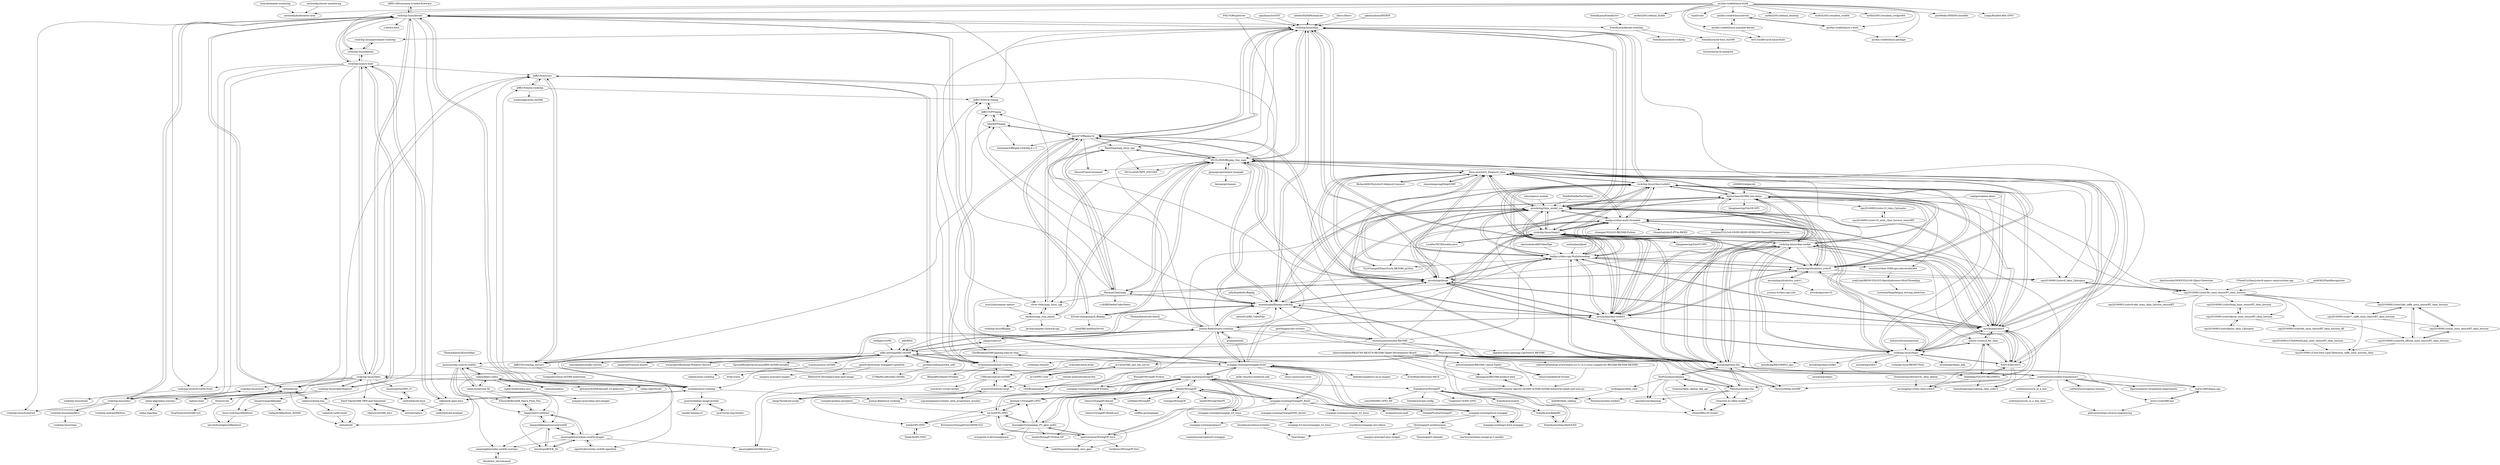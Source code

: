 digraph G {
"ARM-software/arm-trusted-firmware" -> "rockchip-linux/kernel" ["e"=1]
"WainDing/mpp_linux_cpp" -> "MUZLATAN/ffmpeg_rtsp_mpp"
"WainDing/mpp_linux_cpp" -> "sliver-chen/mpp_linux_cpp"
"WainDing/mpp_linux_cpp" -> "MUZLATAN/MPP_ENCODE"
"shaoshengsong/DeepSORT" -> "Zhou-sx/yolov5_Deepsort_rknn" ["e"=1]
"sliver-chen/mpp_linux_cpp" -> "darkise/mpp_rtsp_player"
"sliver-chen/mpp_linux_cpp" -> "WainDing/mpp_linux_cpp"
"latelee/H264BSAnalyzer" -> "rockchip-linux/mpp" ["e"=1]
"PHZ76/RtspServer" -> "rockchip-linux/mpp" ["e"=1]
"PHZ76/RtspServer" -> "MUZLATAN/ffmpeg_rtsp_mpp" ["e"=1]
"orangepi-xunlong/wiringOP" -> "orangepi-xunlong/wiringOP-Python"
"orangepi-xunlong/wiringOP" -> "zhaolei/WiringOP"
"orangepi-xunlong/wiringOP" -> "rm-hull/OPi.GPIO"
"orangepi-xunlong/wiringOP" -> "Jeremie-C/OrangePi.GPIO"
"orangepi-xunlong/wiringOP" -> "orangepi-xunlong/OrangePi_Build"
"orangepi-xunlong/wiringOP" -> "orangepi-xunlong/orangepi-build"
"orangepi-xunlong/wiringOP" -> "orangepi-xunlong/linux-orangepi"
"orangepi-xunlong/wiringOP" -> "orangepi-xunlong/u-boot-orangepi"
"orangepi-xunlong/wiringOP" -> "duxingkei33/orangepi_PC_gpio_pyH3"
"orangepi-xunlong/wiringOP" -> "xpertsavenue/WiringOP-Zero"
"orangepi-xunlong/wiringOP" -> "eutim/OPI.GPIO"
"orangepi-xunlong/wiringOP" -> "friendlyarm/WiringNP"
"rockchip-linux/rknn-toolkit" -> "rockchip-linux/rknpu"
"rockchip-linux/rknn-toolkit" -> "rockchip-linux/rknn-toolkit2"
"rockchip-linux/rknn-toolkit" -> "airockchip/rknn_model_zoo"
"rockchip-linux/rknn-toolkit" -> "rockchip-linux/rknpu2"
"rockchip-linux/rknn-toolkit" -> "airockchip/rknn-toolkit2"
"rockchip-linux/rknn-toolkit" -> "EASY-EAI/yolov5"
"rockchip-linux/rknn-toolkit" -> "airockchip/yolov5"
"rockchip-linux/rknn-toolkit" -> "airockchip/rknn-llm"
"rockchip-linux/rknn-toolkit" -> "littledeep/YOLOv5-RK3399Pro"
"rockchip-linux/rknn-toolkit" -> "Zhou-sx/yolov5_Deepsort_rknn"
"rockchip-linux/rknn-toolkit" -> "airockchip/librga"
"rockchip-linux/rknn-toolkit" -> "soloist-v/yolov5_for_rknn"
"rockchip-linux/rknn-toolkit" -> "airockchip/RK3399Pro_npu"
"rockchip-linux/rknn-toolkit" -> "airockchip/ultralytics_yolov8"
"rockchip-linux/rknn-toolkit" -> "leafqycc/rknn-cpp-Multithreading"
"ThomasKaiser/Knowledge" -> "pymumu/fan-control-rock5b" ["e"=1]
"ThomasKaiser/sbc-bench" -> "edk2-porting/edk2-rk3588" ["e"=1]
"ThomasKaiser/sbc-bench" -> "Joshua-Riek/ubuntu-rockchip" ["e"=1]
"libuvc/libuvc" -> "rockchip-linux/mpp" ["e"=1]
"openhisilicon/HIVIEW" -> "rockchip-linux/mpp" ["e"=1]
"carlosedp/cluster-monitoring" -> "carlosedp/kubernetes-arm" ["e"=1]
"JeffyCN/libv4l-rkmpp" -> "JeffyCN/FFmpeg"
"friendlyarm/friendlywrt" -> "friendlyarm/kernel-rockchip" ["e"=1]
"jellyfin/jellyfin-ffmpeg" -> "nyanmisaka/ffmpeg-rockchip" ["e"=1]
"radxa/manifests" -> "radxa/debos-radxa"
"JeffyCN/meta-rockchip" -> "JeffyCN/mirrors"
"JeffyCN/meta-rockchip" -> "JeffyCN/libv4l-rkmpp"
"JeffyCN/meta-rockchip" -> "madisongh/meta-rk3588"
"linuxerwang/rkflashkit" -> "Galland/rkflashtool_rk3066"
"linuxerwang/rkflashkit" -> "linux-rockchip/rkflashtool"
"rockchip-linux/rknpu" -> "rockchip-linux/rknn-toolkit"
"rockchip-linux/rknpu" -> "EASY-EAI/yolov5"
"rockchip-linux/rknpu" -> "soloist-v/yolov5_for_rknn"
"rockchip-linux/rknpu" -> "airockchip/yolov5"
"rockchip-linux/rknpu" -> "airockchip/rknn_model_zoo"
"rockchip-linux/rknpu" -> "rockchip-linux/rknpu2"
"rockchip-linux/rknpu" -> "rockchip-linux/RKNPUTools"
"rockchip-linux/rknpu" -> "airockchip/librga"
"rockchip-linux/rknpu" -> "littledeep/YOLOv5-RK3399Pro"
"rockchip-linux/rknpu" -> "airockchip/rknpu_ddk"
"rockchip-linux/rknpu" -> "airockchip/RK3399Pro_npu"
"rockchip-linux/rknpu" -> "rockchip-linux/rknn-toolkit2"
"rockchip-linux/rknpu" -> "airockchip/yolov7"
"rockchip-linux/rknpu" -> "MUZLATAN/ffmpeg_rtsp_mpp"
"rockchip-linux/rknpu" -> "airockchip/rknn-toolkit"
"radxa/kernel" -> "radxa/u-boot"
"radxa/kernel" -> "radxa/rockchip-bsp"
"radxa/kernel" -> "radxa-pkg/radxa-overlays"
"radxa/kernel" -> "radxa/build"
"radxa/kernel" -> "JeffyCN/mirrors"
"radxa/kernel" -> "rockchip-linux/kernel"
"friendlyarm/kernel-rockchip" -> "friendlyarm/uboot-rockchip"
"friendlyarm/kernel-rockchip" -> "friendlyarm/sd-fuse_rk3399"
"friendlyarm/sd-fuse_rk3399" -> "tmountain/arch-nanopct4"
"Jeremie-C/OrangePi.GPIO" -> "rm-hull/OPi.GPIO"
"Jeremie-C/OrangePi.GPIO" -> "eutim/OPI.GPIO"
"radxa/u-boot" -> "radxa/kernel"
"radxa/rockchip-bsp" -> "radxa/build"
"radxa/rockchip-bsp" -> "radxa/rk-rootfs-build"
"radxa/rockchip-bsp" -> "radxa/kernel"
"wzyy2/gstreamer-opencv" -> "darkise/mpp_rtsp_player" ["e"=1]
"darkise/mpp_rtsp_player" -> "sliver-chen/mpp_linux_cpp"
"darkise/mpp_rtsp_player" -> "rockchip-linux/ffmpeg"
"darkise/mpp_rtsp_player" -> "MUZLATAN/ffmpeg_rtsp_mpp"
"darkise/mpp_rtsp_player" -> "Jerzha/samples-toybrick-rga"
"radxa/rk-rootfs-build" -> "radxa/build"
"remote-android/redroid-doc" -> "ayasa520/redroid-script" ["e"=1]
"armbian/build" -> "Joshua-Riek/ubuntu-rockchip" ["e"=1]
"armbian/build" -> "orangepi-xunlong/orangepi-build" ["e"=1]
"MUZLATAN/ffmpeg_rtsp_mpp" -> "WainDing/mpp_linux_cpp"
"MUZLATAN/ffmpeg_rtsp_mpp" -> "MUZLATAN/MPP_ENCODE"
"MUZLATAN/ffmpeg_rtsp_mpp" -> "rockchip-linux/mpp"
"MUZLATAN/ffmpeg_rtsp_mpp" -> "jjm2473/ffmpeg-rk"
"MUZLATAN/ffmpeg_rtsp_mpp" -> "EZreal-zhangxing/rk_ffmpeg"
"MUZLATAN/ffmpeg_rtsp_mpp" -> "airockchip/librga"
"MUZLATAN/ffmpeg_rtsp_mpp" -> "nyanmisaka/ffmpeg-rockchip"
"MUZLATAN/ffmpeg_rtsp_mpp" -> "darkise/mpp_rtsp_player"
"MUZLATAN/ffmpeg_rtsp_mpp" -> "sliver-chen/mpp_linux_cpp"
"MUZLATAN/ffmpeg_rtsp_mpp" -> "DevoutPrayer/streamer"
"MUZLATAN/ffmpeg_rtsp_mpp" -> "HermanChen/mpp"
"MUZLATAN/ffmpeg_rtsp_mpp" -> "Zhou-sx/yolov5_Deepsort_rknn"
"MUZLATAN/ffmpeg_rtsp_mpp" -> "gesanqiu/gstreamer-example"
"MUZLATAN/ffmpeg_rtsp_mpp" -> "EASY-EAI/yolov5"
"MUZLATAN/ffmpeg_rtsp_mpp" -> "airockchip/yolov5"
"pftf/RPi4" -> "edk2-porting/edk2-rk3588" ["e"=1]
"lanseyujie/tn3399_v3" -> "cm9vdA/build-linux"
"pyavitz/rpi-img-builder" -> "pyavitz/debian-image-builder"
"pyavitz/debian-image-builder" -> "inindev/nanopi-r5"
"pyavitz/debian-image-builder" -> "pyavitz/rpi-img-builder"
"orangepi-xunlong/wiringOP-Python" -> "orangepi-xunlong/wiringOP"
"cm9vdA/build-linux" -> "cm9vdA/build-armbian"
"cm9vdA/build-linux" -> "lanseyujie/tn3399_v3"
"linux-rockchip/rkflashtool" -> "neo-technologies/rkflashtool"
"JeffyCN/FFmpeg" -> "hbiyik/FFmpeg"
"JeffyCN/FFmpeg" -> "JeffyCN/libv4l-rkmpp"
"JeffyCN/rockchip_mirrors" -> "JeffyCN/mirrors"
"JeffyCN/rockchip_mirrors" -> "Googulator/linux-rk3588-midstream"
"JeffyCN/rockchip_mirrors" -> "nyanmisaka/ffmpeg-rockchip"
"JeffyCN/rockchip_mirrors" -> "hbiyik/FFmpeg"
"orangepi-xunlong/orangepi-build" -> "orangepi-xunlong/linux-orangepi"
"orangepi-xunlong/orangepi-build" -> "orangepi-xunlong/u-boot-orangepi"
"orangepi-xunlong/orangepi-build" -> "leeboby/raspberry-pi-os-images"
"orangepi-xunlong/orangepi-build" -> "edk2-porting/edk2-rk3588"
"orangepi-xunlong/orangepi-build" -> "orangepi-xunlong/wiringOP"
"orangepi-xunlong/orangepi-build" -> "EchoHeim/Allwinner-H616" ["e"=1]
"orangepi-xunlong/orangepi-build" -> "Joshua-Riek/ubuntu-rockchip"
"orangepi-xunlong/orangepi-build" -> "orangepi-xunlong/OrangePi_Build"
"orangepi-xunlong/orangepi-build" -> "rockchip-linux/kernel"
"orangepi-xunlong/orangepi-build" -> "rockchip-linux/rknpu2"
"orangepi-xunlong/orangepi-build" -> "orangepi-xunlong/openwrt"
"orangepi-xunlong/orangepi-build" -> "rockchip-linux/rkbin"
"orangepi-xunlong/orangepi-build" -> "nyanmisaka/ffmpeg-rockchip"
"orangepi-xunlong/orangepi-build" -> "milkv-duo/duo-buildroot-sdk" ["e"=1]
"orangepi-xunlong/orangepi-build" -> "linux-sunxi/sunxi-tools" ["e"=1]
"nihui/opencv-mobile" -> "airockchip/rknn_model_zoo" ["e"=1]
"rockchip-linux/rknn-toolkit2" -> "rockchip-linux/rknpu2"
"rockchip-linux/rknn-toolkit2" -> "airockchip/rknn_model_zoo"
"rockchip-linux/rknn-toolkit2" -> "airockchip/rknn-toolkit2"
"rockchip-linux/rknn-toolkit2" -> "rockchip-linux/rknn-toolkit"
"rockchip-linux/rknn-toolkit2" -> "leafqycc/rknn-cpp-Multithreading"
"rockchip-linux/rknn-toolkit2" -> "airockchip/rknn-llm"
"rockchip-linux/rknn-toolkit2" -> "leafqycc/rknn-multi-threaded"
"rockchip-linux/rknn-toolkit2" -> "airockchip/yolov5"
"rockchip-linux/rknn-toolkit2" -> "Zhou-sx/yolov5_Deepsort_rknn"
"rockchip-linux/rknn-toolkit2" -> "airockchip/librga"
"rockchip-linux/rknn-toolkit2" -> "airockchip/ultralytics_yolov8"
"rockchip-linux/rknn-toolkit2" -> "rockchip-linux/rknpu"
"rockchip-linux/rknn-toolkit2" -> "kaylorchen/rk3588-yolo-demo"
"rockchip-linux/rknn-toolkit2" -> "rockchip-linux/mpp"
"rockchip-linux/rknn-toolkit2" -> "EASY-EAI/yolov5"
"rockchip-linux/rknpu2" -> "rockchip-linux/rknn-toolkit2"
"rockchip-linux/rknpu2" -> "airockchip/rknn-toolkit2"
"rockchip-linux/rknpu2" -> "airockchip/rknn_model_zoo"
"rockchip-linux/rknpu2" -> "airockchip/rknn-llm"
"rockchip-linux/rknpu2" -> "rockchip-linux/rknn-toolkit"
"rockchip-linux/rknpu2" -> "leafqycc/rknn-cpp-Multithreading"
"rockchip-linux/rknpu2" -> "airockchip/librga"
"rockchip-linux/rknpu2" -> "Zhou-sx/yolov5_Deepsort_rknn"
"rockchip-linux/rknpu2" -> "leafqycc/rknn-multi-threaded"
"rockchip-linux/rknpu2" -> "rockchip-linux/rknpu"
"rockchip-linux/rknpu2" -> "airockchip/ultralytics_yolov8"
"rockchip-linux/rknpu2" -> "airockchip/yolov5"
"rockchip-linux/rknpu2" -> "rockchip-linux/mpp"
"rockchip-linux/rknpu2" -> "Qengineering/YoloV5-NPU"
"rockchip-linux/rknpu2" -> "LuckfoxTECH/luckfox-pico" ["e"=1]
"sickcodes/dock-droid" -> "ayasa520/redroid-script" ["e"=1]
"sickcodes/dock-droid" -> "CNflysky/redroid-rk3588" ["e"=1]
"orangepi-xunlong/linux-orangepi" -> "orangepi-xunlong/u-boot-orangepi"
"orangepi-xunlong/linux-orangepi" -> "orangepi-xunlong/orangepi-build"
"orangepi-xunlong/linux-orangepi" -> "7Ji/orangepi5-archlinuxarm"
"orangepi-xunlong/linux-orangepi" -> "orangepi-xunlong/openwrt"
"orangepi-xunlong/linux-orangepi" -> "orangepi-xunlong/wiringOP"
"lwfinger/rtw89" -> "edk2-porting/edk2-rk3588" ["e"=1]
"orangepi-xunlong/u-boot-orangepi" -> "orangepi-xunlong/linux-orangepi"
"vsergeev/python-periphery" -> "rm-hull/OPi.GPIO" ["e"=1]
"soloist-v/yolov5_for_rknn" -> "EASY-EAI/yolov5"
"soloist-v/yolov5_for_rknn" -> "littledeep/YOLOv5-RK3399Pro"
"soloist-v/yolov5_for_rknn" -> "airockchip/yolov5"
"soloist-v/yolov5_for_rknn" -> "mrwangwg123/my-rknn-yolov5"
"soloist-v/yolov5_for_rknn" -> "rockchip-linux/rknpu"
"orangepi-xunlong/openwrt" -> "vantechcorner/openwrt-orangepi"
"xboot/xrock" -> "DualTachyon/rk3588-svd"
"airockchip/yolov5" -> "soloist-v/yolov5_for_rknn"
"airockchip/yolov5" -> "EASY-EAI/yolov5"
"airockchip/yolov5" -> "leafqycc/rknn-cpp-Multithreading"
"airockchip/yolov5" -> "airockchip/ultralytics_yolov8"
"airockchip/yolov5" -> "Zhou-sx/yolov5_Deepsort_rknn"
"airockchip/yolov5" -> "airockchip/rknn_model_zoo"
"airockchip/yolov5" -> "littledeep/YOLOv5-RK3399Pro"
"airockchip/yolov5" -> "rockchip-linux/rknpu"
"airockchip/yolov5" -> "rockchip-linux/rknn-toolkit2"
"airockchip/yolov5" -> "kaylorchen/rk3588-yolo-demo"
"airockchip/yolov5" -> "rockchip-linux/rknn-toolkit"
"airockchip/yolov5" -> "leafqycc/rknn-multi-threaded"
"airockchip/yolov5" -> "airockchip/librga"
"airockchip/yolov5" -> "shaoshengsong/rockchip_rknn_yolov5"
"airockchip/yolov5" -> "MUZLATAN/ffmpeg_rtsp_mpp"
"mfkiwl/rk-open-docs" -> "axlrose/rkdocs"
"mfkiwl/rk-open-docs" -> "rockchip-linux/u-boot"
"mfkiwl/rk-open-docs" -> "armbian/linux-rockchip"
"JeffyCN/mirrors" -> "JeffyCN/rockchip_mirrors"
"JeffyCN/mirrors" -> "JeffyCN/meta-rockchip"
"JeffyCN/mirrors" -> "tsukumijima/libmali-rockchip"
"JeffyCN/mirrors" -> "ChisBread/rk3588-gaming-step-by-step"
"eutim/OPI.GPIO" -> "NadavK/OPI.GPIO"
"gesanqiu/gstreamer-example" -> "feixiao/gstreamer"
"gesanqiu/gstreamer-example" -> "MUZLATAN/ffmpeg_rtsp_mpp"
"littledeep/YOLOv5-RK3399Pro" -> "soloist-v/yolov5_for_rknn"
"littledeep/YOLOv5-RK3399Pro" -> "EASY-EAI/yolov5"
"littledeep/YOLOv5-RK3399Pro" -> "shaoshengsong/rockchip_rknn_yolov5"
"littledeep/YOLOv5-RK3399Pro" -> "airockchip/yolov5"
"littledeep/YOLOv5-RK3399Pro" -> "mrwangwg123/my-rknn-yolov5"
"EASY-EAI/yolov5" -> "soloist-v/yolov5_for_rknn"
"EASY-EAI/yolov5" -> "airockchip/yolov5"
"EASY-EAI/yolov5" -> "littledeep/YOLOv5-RK3399Pro"
"EASY-EAI/yolov5" -> "rockchip-linux/rknpu"
"EASY-EAI/yolov5" -> "rockchip-linux/rknn-toolkit"
"EASY-EAI/yolov5" -> "mrwangwg123/my-rknn-yolov5"
"EASY-EAI/yolov5" -> "shaoshengsong/rockchip_rknn_yolov5"
"EASY-EAI/yolov5" -> "MUZLATAN/ffmpeg_rtsp_mpp"
"airockchip/rknn_model_zoo" -> "airockchip/rknn-toolkit2"
"airockchip/rknn_model_zoo" -> "rockchip-linux/rknn-toolkit2"
"airockchip/rknn_model_zoo" -> "leafqycc/rknn-cpp-Multithreading"
"airockchip/rknn_model_zoo" -> "rockchip-linux/rknn-toolkit"
"airockchip/rknn_model_zoo" -> "rockchip-linux/rknpu2"
"airockchip/rknn_model_zoo" -> "airockchip/rknn-llm"
"airockchip/rknn_model_zoo" -> "Zhou-sx/yolov5_Deepsort_rknn"
"airockchip/rknn_model_zoo" -> "leafqycc/rknn-multi-threaded"
"airockchip/rknn_model_zoo" -> "airockchip/yolov5"
"airockchip/rknn_model_zoo" -> "airockchip/ultralytics_yolov8"
"airockchip/rknn_model_zoo" -> "airockchip/librga"
"airockchip/rknn_model_zoo" -> "rockchip-linux/rknpu"
"airockchip/rknn_model_zoo" -> "kaylorchen/rk3588-yolo-demo"
"airockchip/rknn_model_zoo" -> "rockchip-linux/mpp"
"airockchip/rknn_model_zoo" -> "nyanmisaka/ffmpeg-rockchip"
"RichardoMrMu/yolov5-deepsort-tensorrt" -> "Zhou-sx/yolov5_Deepsort_rknn" ["e"=1]
"industrialtablet/RK3576S-RK3576-RK3588-Tablet-Development-Board" -> "industrialtablet/RK3566-14inch-Tablet"
"industrialtablet/RK3576S-RK3576-RK3588-Tablet-Development-Board" -> "hejiangyan/RK3588-product-data"
"industrialtablet/RK3576S-RK3576-RK3588-Tablet-Development-Board" -> "industrialtablet/HYY-otastar-app-for-rk3566-rk3568-rk3588-industrial-tablet-and-mini-pc"
"industrialtablet/RK3576S-RK3576-RK3588-Tablet-Development-Board" -> "industrialtablet/AI-Screen"
"industrialtablet/RK3576S-RK3576-RK3588-Tablet-Development-Board" -> "industrialtablet/qt-everywhere-src-5.14.2-cross-compile-for-RK3566-RK3568-RK3588"
"Zhou-sx/yolov5_Deepsort_rknn" -> "leafqycc/rknn-cpp-Multithreading"
"Zhou-sx/yolov5_Deepsort_rknn" -> "Try2ChangeX/NanoTrack_RK3588_python" ["e"=1]
"Zhou-sx/yolov5_Deepsort_rknn" -> "leafqycc/rknn-multi-threaded"
"Zhou-sx/yolov5_Deepsort_rknn" -> "airockchip/yolov5"
"Zhou-sx/yolov5_Deepsort_rknn" -> "airockchip/rknn_model_zoo"
"Zhou-sx/yolov5_Deepsort_rknn" -> "RichardoMrMu/yolov5-deepsort-tensorrt" ["e"=1]
"Zhou-sx/yolov5_Deepsort_rknn" -> "rockchip-linux/rknn-toolkit2"
"Zhou-sx/yolov5_Deepsort_rknn" -> "rockchip-linux/rknpu2"
"Zhou-sx/yolov5_Deepsort_rknn" -> "MUZLATAN/ffmpeg_rtsp_mpp"
"Zhou-sx/yolov5_Deepsort_rknn" -> "airockchip/ultralytics_yolov8"
"Zhou-sx/yolov5_Deepsort_rknn" -> "kaylorchen/rk3588-yolo-demo"
"Zhou-sx/yolov5_Deepsort_rknn" -> "cqu20160901/yolov8_rknn_Cplusplus"
"Zhou-sx/yolov5_Deepsort_rknn" -> "shaoshengsong/DeepSORT" ["e"=1]
"Zhou-sx/yolov5_Deepsort_rknn" -> "airockchip/librga"
"Zhou-sx/yolov5_Deepsort_rknn" -> "airockchip/rknn-toolkit2"
"duxingkei33/orangepi_PC_gpio_pyH3" -> "zhaolei/WiringOP"
"duxingkei33/orangepi_PC_gpio_pyH3" -> "xpertsavenue/WiringOP-Zero"
"duxingkei33/orangepi_PC_gpio_pyH3" -> "rm-hull/OPi.GPIO"
"duxingkei33/orangepi_PC_gpio_pyH3" -> "LinhDNguyen/orangepi_zero_gpio"
"duxingkei33/orangepi_PC_gpio_pyH3" -> "lanefu/WiringPi-Python-OP"
"duxingkei33/orangepi_PC_gpio_pyH3" -> "Jeremie-C/OrangePi.GPIO"
"duxingkei33/orangepi_PC_gpio_pyH3" -> "evergreen-it-dev/orangepwm"
"zhaolei/WiringOP" -> "duxingkei33/orangepi_PC_gpio_pyH3"
"zhaolei/WiringOP" -> "xpertsavenue/WiringOP-Zero"
"zhaolei/WiringOP" -> "orangepi-xunlong/wiringOP"
"zhaolei/WiringOP" -> "lanefu/WiringPi-Python-OP"
"zhaolei/WiringOP" -> "LinhDNguyen/orangepi_zero_gpio"
"zhaolei/WiringOP" -> "lanefu/WiringOtherPi"
"zhaolei/WiringOP" -> "LeMaker/WiringBP"
"zhaolei/WiringOP" -> "orangepi-xunlong/OrangePi_Build"
"zhaolei/WiringOP" -> "tumugin/WiringOP"
"zhaolei/WiringOP" -> "loboris/OrangePI-Kernel"
"zhaolei/WiringOP" -> "orangepi-xunlong/orangepi_h3_linux"
"zhaolei/WiringOP" -> "Jeremie-C/OrangePi.GPIO"
"IndustryEssentials/ymir" -> "rockchip-linux/rknpu" ["e"=1]
"rockchip-linux/kernel" -> "rockchip-linux/u-boot"
"rockchip-linux/kernel" -> "rockchip-linux/rkbin"
"rockchip-linux/kernel" -> "radxa/kernel"
"rockchip-linux/kernel" -> "rockchip-linux/mpp"
"rockchip-linux/kernel" -> "friendlyarm/kernel-rockchip"
"rockchip-linux/kernel" -> "rockchip-linux/docs"
"rockchip-linux/kernel" -> "rockchip-linux/libmali"
"rockchip-linux/kernel" -> "armbian/linux-rockchip"
"rockchip-linux/kernel" -> "rockchip-linux/rkdeveloptool"
"rockchip-linux/kernel" -> "orangepi-xunlong/orangepi-build"
"rockchip-linux/kernel" -> "u-boot/u-boot" ["e"=1]
"rockchip-linux/kernel" -> "mfkiwl/rk-open-docs"
"rockchip-linux/kernel" -> "rockchip-linux/rk-rootfs-build"
"rockchip-linux/kernel" -> "ARM-software/arm-trusted-firmware" ["e"=1]
"rockchip-linux/kernel" -> "rockchip-linux/buildroot"
"loboris/OrangePI-Kernel" -> "loboris/OrangePi-BuildLinux"
"loboris/OrangePI-Kernel" -> "steffen-g/orangepipc"
"jaredmcneill/quartz64_uefi" -> "S199pWa1k9r/edk2-rk356x"
"jaredmcneill/quartz64_uefi" -> "edk2-porting/edk2-rk3588"
"radxa-build/radxa-zero" -> "manjaro-arm/radxa-zero-images"
"airockchip/librga" -> "rockchip-linux/mpp"
"airockchip/librga" -> "nyanmisaka/ffmpeg-rockchip"
"airockchip/librga" -> "MUZLATAN/ffmpeg_rtsp_mpp"
"airockchip/librga" -> "rockchip-linux/rknpu2"
"airockchip/librga" -> "airockchip/rknn_model_zoo"
"airockchip/librga" -> "HermanChen/mpp"
"airockchip/librga" -> "airockchip/rknn-toolkit2"
"airockchip/librga" -> "leafqycc/rknn-cpp-Multithreading"
"airockchip/librga" -> "rockchip-linux/rknn-toolkit2"
"airockchip/librga" -> "airockchip/ultralytics_yolov8"
"airockchip/librga" -> "rockchip-linux/rknpu"
"airockchip/librga" -> "airockchip/yolov5"
"airockchip/librga" -> "WainDing/mpp_linux_cpp"
"airockchip/librga" -> "Zhou-sx/yolov5_Deepsort_rknn"
"airockchip/librga" -> "jjm2473/ffmpeg-rk"
"rockchip-linux/u-boot" -> "rockchip-linux/kernel"
"rockchip-linux/u-boot" -> "rockchip-linux/rkbin"
"rockchip-linux/u-boot" -> "rockchip-linux/libmali"
"rockchip-linux/u-boot" -> "rockchip-linux/buildroot"
"rockchip-linux/u-boot" -> "rockchip-linux/rk-rootfs-build"
"rockchip-linux/u-boot" -> "mfkiwl/rk-open-docs"
"rockchip-linux/u-boot" -> "radxa/kernel"
"rockchip-linux/u-boot" -> "rockchip-linux/rkdeveloptool"
"rockchip-linux/u-boot" -> "JeffyCN/mirrors"
"rockchip-linux/u-boot" -> "rockchip-linux/docs"
"Dreamdreams8/yolov5s_rknn_deploy" -> "mrwangwg123/my-rknn-yolov5"
"radxa-repo/bsp" -> "radxa-pkg/radxa-overlays"
"radxa/debos-radxa" -> "radxa-build/rock-5b"
"radxa/debos-radxa" -> "radxa-build/radxa-zero"
"radxa/debos-radxa" -> "pymumu/fan-control-rock5b"
"radxa/debos-radxa" -> "radxa/manifests"
"radxa/debos-radxa" -> "qxhome/rk3568-kernel5.10-alldrivers"
"radxa/debos-radxa" -> "openFyde/overlay-rock5b-openfyde"
"radxa/debos-radxa" -> "radxa/rockchip-bsp"
"radxa/debos-radxa" -> "radxa-repo/rbuild"
"radxa/debos-radxa" -> "radxa/build"
"rockchip-linux/rkbin" -> "rockchip-linux/u-boot"
"rockchip-linux/rkbin" -> "rockchip-linux/rkdeveloptool"
"rockchip-linux/rkbin" -> "xboot/xrock"
"rockchip-linux/rkbin" -> "rockchip-linux/kernel"
"rockchip-linux/rkbin" -> "rockchip-linux/tools"
"rockchip-linux/rkbin" -> "armbian/linux-rockchip"
"rockchip-linux/rkbin" -> "JeffyCN/mirrors"
"rockchip-linux/rkbin" -> "rockchip-linux/rk-rootfs-build"
"rockchip-linux/rkbin" -> "lanseyujie/tn3399_v3"
"rockchip-linux/rkbin" -> "radxa/kernel"
"rockchip-linux/rkbin" -> "FanX-Tek/rk3588-TRM-and-Datasheet"
"rockchip-linux/rkbin" -> "rockchip-linux/docs"
"rockchip-linux/rkbin" -> "cm9vdA/build-linux"
"loboris/OrangePi-BuildLinux" -> "loboris/OrangePI-Kernel"
"radxa-build/rock-5b" -> "radxa/debos-radxa"
"radxa-build/rock-5b" -> "pymumu/fan-control-rock5b"
"radxa-build/rock-5b" -> "happyme531/a5btool"
"radxa-build/rock-5b" -> "leipopo/kekeandzuozuo4rock5b"
"radxa-build/rock-5b" -> "XZhouQD/Rock5B_Naive_Pwm_Fan"
"radxa-pkg/radxa-overlays" -> "radxa-repo/bsp"
"friendlyarm/matrix" -> "friendlyarm/WiringNP"
"friendlyarm/matrix" -> "friendlyarm/BakeBit"
"cqu20160901/yolov5p6_caffe_onnx_tensorRT_rknn_horizon" -> "cqu20160901/yolov7_caffe_onnx_tensorRT_rknn_horizon"
"cqu20160901/yolov5p6_caffe_onnx_tensorRT_rknn_horizon" -> "cqu20160901/yolop_onnx_tensorRT_rknn_horizon"
"cqu20160901/yolov5p6_caffe_onnx_tensorRT_rknn_horizon" -> "cqu20160901/yolov8n_official_onnx_tensorRT_rknn_horizon"
"rockchip-linux/manifests" -> "rockchip-linux/repo"
"LSH9832/edgeyolo" -> "kaylorchen/rk3588-yolo-demo" ["e"=1]
"Joshua-Riek/ubuntu-rockchip" -> "airockchip/rknn-toolkit2"
"Joshua-Riek/ubuntu-rockchip" -> "edk2-porting/edk2-rk3588"
"Joshua-Riek/ubuntu-rockchip" -> "nyanmisaka/ffmpeg-rockchip"
"Joshua-Riek/ubuntu-rockchip" -> "airockchip/rknn-llm"
"Joshua-Riek/ubuntu-rockchip" -> "orangepi-xunlong/orangepi-build"
"Joshua-Riek/ubuntu-rockchip" -> "armbian/build" ["e"=1]
"Joshua-Riek/ubuntu-rockchip" -> "armbian/linux-rockchip"
"Joshua-Riek/ubuntu-rockchip" -> "Joshua-Riek/linux-rockchip"
"Joshua-Riek/ubuntu-rockchip" -> "airockchip/rknn_model_zoo"
"Joshua-Riek/ubuntu-rockchip" -> "jiangcuo/pxvirt" ["e"=1]
"Joshua-Riek/ubuntu-rockchip" -> "rockchip-linux/mpp"
"Joshua-Riek/ubuntu-rockchip" -> "rockchip-linux/rknpu2"
"Joshua-Riek/ubuntu-rockchip" -> "rockchip-linux/rknn-toolkit2"
"Joshua-Riek/ubuntu-rockchip" -> "choushunn/awesome-RK3588"
"Joshua-Riek/ubuntu-rockchip" -> "rockchip-linux/kernel"
"ibaiGorordo/ONNX-YOLOv8-Object-Detection" -> "cqu20160901/yolov8n_onnx_tensorRT_rknn_horizon" ["e"=1]
"usefulsensors/openai-whisper" -> "usefulsensors/useful-transformers" ["e"=1]
"UNeedCryDear/yolov8-opencv-onnxruntime-cpp" -> "cqu20160901/yolov8n_onnx_tensorRT_rknn_horizon" ["e"=1]
"Try2ChangeX/NanoTrack_RK3588_python" -> "Zhou-sx/yolov5_Deepsort_rknn" ["e"=1]
"PaddlePaddle/FastDeploy" -> "airockchip/rknn_model_zoo" ["e"=1]
"geerlingguy/sbc-reviews" -> "Pelochus/ezrknpu" ["e"=1]
"geerlingguy/sbc-reviews" -> "choushunn/awesome-RK3588" ["e"=1]
"geerlingguy/sbc-reviews" -> "edk2-porting/edk2-rk3588" ["e"=1]
"sherlockchou86/VideoPipe" -> "leafqycc/rknn-cpp-Multithreading" ["e"=1]
"jiangcuo/Proxmox-Arm64" -> "edk2-porting/edk2-rk3588" ["e"=1]
"edk2-porting/edk2-rk3588" -> "worproject/Rockchip-Windows-Drivers"
"edk2-porting/edk2-rk3588" -> "jaredmcneill/quartz64_uefi"
"edk2-porting/edk2-rk3588" -> "SputnikRocket/ArchLinuxARM-rk3588-installer"
"edk2-porting/edk2-rk3588" -> "jiangcuo/pxvirt" ["e"=1]
"edk2-porting/edk2-rk3588" -> "armbian/linux-rockchip"
"edk2-porting/edk2-rk3588" -> "Joshua-Riek/ubuntu-rockchip"
"edk2-porting/edk2-rk3588" -> "mariobalanica/edk2-rk35xx"
"edk2-porting/edk2-rk3588" -> "amazingfate/rk3588-live-iso"
"edk2-porting/edk2-rk3588" -> "ryan4yin/nixos-rk3588"
"edk2-porting/edk2-rk3588" -> "openFyde/overlay-orangepi5-openfyde"
"edk2-porting/edk2-rk3588" -> "tsukumijima/libmali-rockchip"
"edk2-porting/edk2-rk3588" -> "orangepi-xunlong/orangepi-build"
"edk2-porting/edk2-rk3588" -> "pymumu/fan-control-rock5b"
"edk2-porting/edk2-rk3588" -> "jiangcuo/Proxmox-Arm64" ["e"=1]
"edk2-porting/edk2-rk3588" -> "JeffyCN/rockchip_mirrors"
"ayasa520/redroid-script" -> "abing7k/redroid-script"
"ayasa520/redroid-script" -> "CNflysky/redroid-rk3588"
"ayasa520/redroid-script" -> "supremegamers/vendor_intel_proprietary_houdini" ["e"=1]
"sophgo/sophon-demo" -> "airockchip/rknn_model_zoo" ["e"=1]
"sophgo/sophon-demo" -> "rockchip-linux/rknpu" ["e"=1]
"sophgo/sophon-demo" -> "cqu20160901/yolov8n_onnx_tensorRT_rknn_horizon" ["e"=1]
"jjm2473/ffmpeg-rk" -> "hbiyik/FFmpeg"
"jjm2473/ffmpeg-rk" -> "EZreal-zhangxing/rk_ffmpeg"
"jjm2473/ffmpeg-rk" -> "nyanmisaka/ffmpeg-rockchip"
"jjm2473/ffmpeg-rk" -> "MUZLATAN/ffmpeg_rtsp_mpp"
"jjm2473/ffmpeg-rk" -> "JeffyCN/FFmpeg"
"jjm2473/ffmpeg-rk" -> "DevoutPrayer/streamer"
"jjm2473/ffmpeg-rk" -> "autoexpect/ffmpeg-rockchip-4.1.3"
"jjm2473/ffmpeg-rk" -> "WainDing/mpp_linux_cpp"
"jjm2473/ffmpeg-rk" -> "tsukumijima/libmali-rockchip"
"jjm2473/ffmpeg-rk" -> "rockchip-linux/mpp"
"jjm2473/ffmpeg-rk" -> "airockchip/librga"
"jjm2473/ffmpeg-rk" -> "HermanChen/mpp"
"cqu20160901/yolov8n_onnx_tensorRT_rknn_horizon" -> "cqu20160901/yolov8_rknn_Cplusplus"
"cqu20160901/yolov8n_onnx_tensorRT_rknn_horizon" -> "cqu20160901/yolov8n_official_onnx_tensorRT_rknn_horizon"
"cqu20160901/yolov8n_onnx_tensorRT_rknn_horizon" -> "cqu20160901/yolov8seg_onnx_tensorRT_rknn_horizon"
"cqu20160901/yolov8n_onnx_tensorRT_rknn_horizon" -> "cqu20160901/yolov7_caffe_onnx_tensorRT_rknn_horizon"
"cqu20160901/yolov8n_onnx_tensorRT_rknn_horizon" -> "cqu20160901/yolov8pose_onnx_tensorRT_rknn_horizon"
"cqu20160901/yolov8n_onnx_tensorRT_rknn_horizon" -> "cqu20160901/yolov8-obb_onnx_rknn_horizon_tensonRT"
"cqu20160901/yolov8n_onnx_tensorRT_rknn_horizon" -> "cqu20160901/Ultra-Fast-Lane-Detection_caffe_onnx_horizon_rknn"
"cqu20160901/yolov8n_onnx_tensorRT_rknn_horizon" -> "cqu20160901/yolov5p6_caffe_onnx_tensorRT_rknn_horizon"
"axlrose/rkdocs" -> "FanX-Tek/rk3588-TRM-and-Datasheet"
"happyme531/a5btool" -> "XZhouQD/Rock5B_Naive_Pwm_Fan"
"happyme531/a5btool" -> "amazingfate/armbian-rock5b-images"
"happyme531/a5btool" -> "leipopo/kekeandzuozuo4rock5b"
"happyme531/a5btool" -> "leioukupo/ROCK_5b"
"FanX-Tek/rk3588-TRM-and-Datasheet" -> "axlrose/rkdocs"
"FanX-Tek/rk3588-TRM-and-Datasheet" -> "chainsx/rk3588_docs"
"hbiyik/FFmpeg" -> "jjm2473/ffmpeg-rk"
"hbiyik/FFmpeg" -> "JeffyCN/FFmpeg"
"hbiyik/FFmpeg" -> "autoexpect/ffmpeg-rockchip-4.1.3"
"leipopo/kekeandzuozuo4rock5b" -> "amazingfate/armbian-rock5b-images"
"leipopo/kekeandzuozuo4rock5b" -> "happyme531/a5btool"
"leipopo/kekeandzuozuo4rock5b" -> "amazingfate/radxa-rock5b-overlays"
"leipopo/kekeandzuozuo4rock5b" -> "leioukupo/ROCK_5b"
"ChisBread/malior" -> "ChisBread/rk3588-gaming-step-by-step"
"pymumu/fan-control-rock5b" -> "radxa-build/rock-5b"
"pymumu/fan-control-rock5b" -> "XZhouQD/Rock5B_Naive_Pwm_Fan"
"pymumu/fan-control-rock5b" -> "radxa/debos-radxa"
"pymumu/fan-control-rock5b" -> "amazingfate/armbian-rock5b-images"
"pymumu/fan-control-rock5b" -> "happyme531/a5btool"
"pymumu/fan-control-rock5b" -> "amazingfate/radxa-rock5b-overlays"
"pymumu/fan-control-rock5b" -> "ChisBread/malior"
"openFyde/overlay-orangepi5-openfyde" -> "manjaro-arm/opi5-images"
"openFyde/overlay-orangepi5-openfyde" -> "RebornOS-Developers/lxqt-opi5-image"
"openFyde/overlay-rock5b-openfyde" -> "amazingfate/armbian-rock5b-images"
"amazingfate/armbian-rock5b-images" -> "happyme531/a5btool"
"amazingfate/armbian-rock5b-images" -> "openFyde/overlay-rock5b-openfyde"
"amazingfate/armbian-rock5b-images" -> "leipopo/kekeandzuozuo4rock5b"
"amazingfate/armbian-rock5b-images" -> "leioukupo/ROCK_5b"
"amazingfate/armbian-rock5b-images" -> "amazingfate/radxa-rock5b-overlays"
"amazingfate/armbian-rock5b-images" -> "amazingfate/rk3588-live-iso"
"cqu20160901/yolop_onnx_tensorRT_rknn_horizon" -> "cqu20160901/yolov5p6_caffe_onnx_tensorRT_rknn_horizon"
"cqu20160901/yolop_onnx_tensorRT_rknn_horizon" -> "cqu20160901/yolov8n_official_onnx_tensorRT_rknn_horizon"
"cqu20160901/yolov7_caffe_onnx_tensorRT_rknn_horizon" -> "cqu20160901/yolov5p6_caffe_onnx_tensorRT_rknn_horizon"
"cqu20160901/yolov7_caffe_onnx_tensorRT_rknn_horizon" -> "cqu20160901/yolop_onnx_tensorRT_rknn_horizon"
"cqu20160901/yolov7_caffe_onnx_tensorRT_rknn_horizon" -> "cqu20160901/Ultra-Fast-Lane-Detection_caffe_onnx_horizon_rknn"
"kwankiu/archlinux-installer" -> "7Ji/archrepo"
"ChisBread/rk3588-gaming-step-by-step" -> "ChisBread/malior"
"ChisBread/rk3588-gaming-step-by-step" -> "tsukumijima/libmali-rockchip"
"amazingfate/radxa-rock5b-overlays" -> "hbiyik/hw_necromancer"
"XZhouQD/Rock5B_Naive_Pwm_Fan" -> "happyme531/a5btool"
"industrialtablet/RK3566-14inch-Tablet" -> "hejiangyan/RK3588-product-data"
"industrialtablet/RK3566-14inch-Tablet" -> "industrialtablet/AI-Screen"
"industrialtablet/RK3566-14inch-Tablet" -> "industrialtablet/HYY-otastar-app-for-rk3566-rk3568-rk3588-industrial-tablet-and-mini-pc"
"NadavK/OPI.GPIO" -> "eutim/OPI.GPIO"
"hbiyik/hw_necromancer" -> "amazingfate/radxa-rock5b-overlays"
"tsukumijima/libmali-rockchip" -> "ChisBread/rk3588-gaming-step-by-step"
"tsukumijima/libmali-rockchip" -> "JeffyCN/mirrors"
"tsukumijima/libmali-rockchip" -> "Bleach665/Mali610Vulkan"
"tsukumijima/libmali-rockchip" -> "jjm2473/ffmpeg-rk"
"tsukumijima/libmali-rockchip" -> "CNflysky/redroid-rk3588"
"tsukumijima/libmali-rockchip" -> "JeffyCN/libv4l-rkmpp"
"airockchip/rknn-toolkit2" -> "airockchip/rknn_model_zoo"
"airockchip/rknn-toolkit2" -> "rockchip-linux/rknn-toolkit2"
"airockchip/rknn-toolkit2" -> "airockchip/rknn-llm"
"airockchip/rknn-toolkit2" -> "rockchip-linux/rknpu2"
"airockchip/rknn-toolkit2" -> "leafqycc/rknn-cpp-Multithreading"
"airockchip/rknn-toolkit2" -> "rockchip-linux/rknn-toolkit"
"airockchip/rknn-toolkit2" -> "airockchip/librga"
"airockchip/rknn-toolkit2" -> "kaylorchen/rk3588-yolo-demo"
"airockchip/rknn-toolkit2" -> "leafqycc/rknn-multi-threaded"
"airockchip/rknn-toolkit2" -> "airockchip/ultralytics_yolov8"
"airockchip/rknn-toolkit2" -> "nyanmisaka/ffmpeg-rockchip"
"airockchip/rknn-toolkit2" -> "rockchip-linux/mpp"
"airockchip/rknn-toolkit2" -> "Zhou-sx/yolov5_Deepsort_rknn"
"airockchip/rknn-toolkit2" -> "Joshua-Riek/ubuntu-rockchip"
"airockchip/rknn-toolkit2" -> "airockchip/yolov5"
"jiangcuo/pxvirt" -> "edk2-porting/edk2-rk3588" ["e"=1]
"jiangcuo/pxvirt" -> "Joshua-Riek/ubuntu-rockchip" ["e"=1]
"rockchip-linux/mpp" -> "airockchip/librga"
"rockchip-linux/mpp" -> "nyanmisaka/ffmpeg-rockchip"
"rockchip-linux/mpp" -> "MUZLATAN/ffmpeg_rtsp_mpp"
"rockchip-linux/mpp" -> "HermanChen/mpp"
"rockchip-linux/mpp" -> "airockchip/rknn_model_zoo"
"rockchip-linux/mpp" -> "jjm2473/ffmpeg-rk"
"rockchip-linux/mpp" -> "airockchip/rknn-toolkit2"
"rockchip-linux/mpp" -> "rockchip-linux/gstreamer-rockchip"
"rockchip-linux/mpp" -> "WainDing/mpp_linux_cpp"
"rockchip-linux/mpp" -> "rockchip-linux/rknpu2"
"rockchip-linux/mpp" -> "rockchip-linux/kernel"
"rockchip-linux/mpp" -> "rockchip-linux/rknn-toolkit2"
"rockchip-linux/mpp" -> "sliver-chen/mpp_linux_cpp"
"rockchip-linux/mpp" -> "JeffyCN/libv4l-rkmpp"
"rockchip-linux/mpp" -> "rockchip-linux/rknpu"
"airockchip/ultralytics_yolov8" -> "airockchip/yolov5"
"airockchip/ultralytics_yolov8" -> "airockchip/rknn_model_zoo"
"airockchip/ultralytics_yolov8" -> "airockchip/ultralytics_yolo11"
"airockchip/ultralytics_yolov8" -> "leafqycc/rknn-cpp-Multithreading"
"airockchip/ultralytics_yolov8" -> "Zhou-sx/yolov5_Deepsort_rknn"
"airockchip/ultralytics_yolov8" -> "airockchip/librga"
"airockchip/ultralytics_yolov8" -> "airockchip/rknn-toolkit2"
"airockchip/ultralytics_yolov8" -> "leafqycc/rknn-multi-threaded"
"airockchip/ultralytics_yolov8" -> "cqu20160901/yolov8_rknn_Cplusplus"
"airockchip/ultralytics_yolov8" -> "rockchip-linux/rknpu2"
"airockchip/ultralytics_yolov8" -> "rockchip-linux/rknn-toolkit2"
"airockchip/ultralytics_yolov8" -> "kaylorchen/rk3588-yolo-demo"
"LuckfoxTECH/luckfox-pico" -> "rockchip-linux/rknpu2" ["e"=1]
"LuckfoxTECH/luckfox-pico" -> "rockchip-linux/rknn-toolkit2" ["e"=1]
"LuckfoxTECH/luckfox-pico" -> "ChisBread/rk3588-gaming-step-by-step" ["e"=1]
"leafqycc/rknn-cpp-Multithreading" -> "leafqycc/rknn-multi-threaded"
"leafqycc/rknn-cpp-Multithreading" -> "airockchip/rknn_model_zoo"
"leafqycc/rknn-cpp-Multithreading" -> "kaylorchen/rk3588-yolo-demo"
"leafqycc/rknn-cpp-Multithreading" -> "Zhou-sx/yolov5_Deepsort_rknn"
"leafqycc/rknn-cpp-Multithreading" -> "rockchip-linux/rknn-toolkit2"
"leafqycc/rknn-cpp-Multithreading" -> "airockchip/yolov5"
"leafqycc/rknn-cpp-Multithreading" -> "rockchip-linux/rknpu2"
"leafqycc/rknn-cpp-Multithreading" -> "airockchip/rknn-toolkit2"
"leafqycc/rknn-cpp-Multithreading" -> "airockchip/ultralytics_yolov8"
"leafqycc/rknn-cpp-Multithreading" -> "airockchip/librga"
"leafqycc/rknn-cpp-Multithreading" -> "wzxzhuxi/rknn-3588-npu-yolo-accelerate"
"leafqycc/rknn-cpp-Multithreading" -> "cqu20160901/yolov8_rknn_Cplusplus"
"leafqycc/rknn-cpp-Multithreading" -> "Try2ChangeX/NanoTrack_RK3588_python" ["e"=1]
"leafqycc/rknn-cpp-Multithreading" -> "MUZLATAN/ffmpeg_rtsp_mpp"
"leafqycc/rknn-cpp-Multithreading" -> "airockchip/rknn-llm"
"EZreal-zhangxing/rk_ffmpeg" -> "jjm2473/ffmpeg-rk"
"EZreal-zhangxing/rk_ffmpeg" -> "MUZLATAN/ffmpeg_rtsp_mpp"
"EZreal-zhangxing/rk_ffmpeg" -> "icetd/RkCamRtspServer"
"choushunn/awesome-RK3588" -> "Pelochus/ezrknpu"
"choushunn/awesome-RK3588" -> "Zhou-sx/yolov5_Deepsort_rknn"
"choushunn/awesome-RK3588" -> "industrialtablet/RK3576S-RK3576-RK3588-Tablet-Development-Board"
"choushunn/awesome-RK3588" -> "leafqycc/rknn-multi-threaded"
"choushunn/awesome-RK3588" -> "Applied-Deep-Learning-Lab/Yolov5_RK3588" ["e"=1]
"choushunn/awesome-RK3588" -> "nyanmisaka/ffmpeg-rockchip"
"choushunn/awesome-RK3588" -> "JeffyCN/mirrors"
"choushunn/awesome-RK3588" -> "tsukumijima/libmali-rockchip"
"choushunn/awesome-RK3588" -> "leafqycc/rknn-cpp-Multithreading"
"pcb9382/PlateRecognition" -> "cqu20160901/yolov8n_onnx_tensorRT_rknn_horizon" ["e"=1]
"leafqycc/rknn-multi-threaded" -> "leafqycc/rknn-cpp-Multithreading"
"leafqycc/rknn-multi-threaded" -> "kaylorchen/rk3588-yolo-demo"
"leafqycc/rknn-multi-threaded" -> "Zhou-sx/yolov5_Deepsort_rknn"
"leafqycc/rknn-multi-threaded" -> "airockchip/rknn_model_zoo"
"leafqycc/rknn-multi-threaded" -> "rockchip-linux/rknn-toolkit2"
"leafqycc/rknn-multi-threaded" -> "cluangar/YOLOv5-RK3588-Python" ["e"=1]
"leafqycc/rknn-multi-threaded" -> "rockchip-linux/rknpu2"
"leafqycc/rknn-multi-threaded" -> "Try2ChangeX/NanoTrack_RK3588_python" ["e"=1]
"leafqycc/rknn-multi-threaded" -> "airockchip/rknn-toolkit2"
"leafqycc/rknn-multi-threaded" -> "airockchip/yolov5"
"leafqycc/rknn-multi-threaded" -> "airockchip/ultralytics_yolov8"
"leafqycc/rknn-multi-threaded" -> "ChuanSe/yolov5-PT-to-RKNN"
"leafqycc/rknn-multi-threaded" -> "laitathei/YOLOv8-ONNX-RKNN-HORIZON-TensorRT-Segmentation"
"leafqycc/rknn-multi-threaded" -> "airockchip/rknn-llm"
"leafqycc/rknn-multi-threaded" -> "Applied-Deep-Learning-Lab/Yolov5_RK3588" ["e"=1]
"inindev/nanopi-r5" -> "pyavitz/debian-image-builder"
"worproject/Rockchip-Windows-Drivers" -> "edk2-porting/edk2-rk3588"
"armbian/linux-rockchip" -> "Joshua-Riek/linux-rockchip"
"armbian/linux-rockchip" -> "JeffyCN/mirrors"
"armbian/linux-rockchip" -> "edk2-porting/edk2-rk3588"
"armbian/linux-rockchip" -> "mfkiwl/rk-open-docs"
"armbian/linux-rockchip" -> "JeffyCN/meta-rockchip"
"armbian/linux-rockchip" -> "rockchip-linux/kernel"
"armbian/linux-rockchip" -> "pyavitz/debian-image-builder"
"armbian/linux-rockchip" -> "rockchip-linux/rkbin"
"ryan4yin/nixos-rk3588" -> "dvdjv/socle"
"ryan4yin/nixos-rk3588" -> "nabam/nixos-rockchip"
"leioukupo/ROCK_5b" -> "amazingfate/armbian-rock5b-images"
"leioukupo/ROCK_5b" -> "leipopo/kekeandzuozuo4rock5b"
"cqu20160901/yolov8_rknn_Cplusplus" -> "cqu20160901/yolov8n_onnx_tensorRT_rknn_horizon"
"cqu20160901/yolov8pose_rknn_Cplusplus" -> "cqu20160901/yolov8pose_onnx_tensorRT_rknn_horizon"
"rockchip-linux/libmali" -> "rockchip-linux/gstreamer-rockchip"
"rockchip-linux/libmali" -> "rockchip-linux/u-boot"
"Chrisz236/llm-rk3588" -> "Pelochus/ezrknpu"
"usefulsensors/useful-transformers" -> "airockchip/rknn-llm"
"usefulsensors/useful-transformers" -> "Pelochus/ezrknpu"
"usefulsensors/useful-transformers" -> "marty1885/llama.cpp"
"usefulsensors/useful-transformers" -> "usefulsensors/ai_in_a_box"
"usefulsensors/useful-transformers" -> "usefulsensors/openai-whisper" ["e"=1]
"usefulsensors/useful-transformers" -> "Chrisz236/llm-rk3588"
"usefulsensors/useful-transformers" -> "Pelochus/ezrknn-llm"
"usefulsensors/useful-transformers" -> "fquirin/speech-recognition-experiments" ["e"=1]
"usefulsensors/useful-transformers" -> "mtx512/rk3588-npu"
"usefulsensors/useful-transformers" -> "phhusson/rknpu-reverse-engineering"
"usefulsensors/useful-transformers" -> "rockchip-linux/rknpu2"
"cqu20160901/yolov8seg_onnx_tensorRT_rknn_horizon" -> "cqu20160901/yolov8pose_onnx_tensorRT_rknn_horizon"
"7Ji/orangepi5-archlinuxarm" -> "7Ji/orangepi5-rkloader"
"7Ji/orangepi5-archlinuxarm" -> "7Ji/archrepo"
"7Ji/orangepi5-archlinuxarm" -> "martivo/armbian-orange-pi-5-ansible"
"7Ji/orangepi5-archlinuxarm" -> "manjaro-arm/opi5-plus-images"
"friendlyarm/WiringNP" -> "friendlyarm/matrix"
"friendlyarm/WiringNP" -> "friendlyarm/NanoHatOLED"
"friendlyarm/WiringNP" -> "friendlyarm/BakeBit"
"friendlyarm/WiringNP" -> "Tungsteno74/NPi.GPIO"
"friendlyarm/WiringNP" -> "friendlyarm/npi-config"
"friendlyarm/WiringNP" -> "auto3000/RPi.GPIO_NP"
"rockchip-linux/rk-rootfs-build" -> "rockchip-linux/build"
"airockchip/rknn-toolkit" -> "airockchip/rknpu"
"cqu20160901/UNetMultiLane_onnx_tensorRT_rknn_horizon" -> "cqu20160901/Ultra-Fast-Lane-Detection_caffe_onnx_horizon_rknn"
"cqu20160901/yolov8n_official_onnx_tensorRT_rknn_horizon" -> "cqu20160901/yolop_onnx_tensorRT_rknn_horizon"
"cqu20160901/yolov8n_official_onnx_tensorRT_rknn_horizon" -> "cqu20160901/yolov5p6_caffe_onnx_tensorRT_rknn_horizon"
"cqu20160901/yolov8n_official_onnx_tensorRT_rknn_horizon" -> "cqu20160901/Ultra-Fast-Lane-Detection_caffe_onnx_horizon_rknn"
"industrialtablet/qt-everywhere-src-5.14.2-cross-compile-for-RK3566-RK3568-RK3588" -> "industrialtablet/HYY-otastar-app-for-rk3566-rk3568-rk3588-industrial-tablet-and-mini-pc"
"hejiangyan/RK3588-product-data" -> "industrialtablet/HYY-otastar-app-for-rk3566-rk3568-rk3588-industrial-tablet-and-mini-pc"
"industrialtablet/HYY-otastar-app-for-rk3566-rk3568-rk3588-industrial-tablet-and-mini-pc" -> "hejiangyan/RK3588-product-data"
"cqu20160901/yolov8pose_onnx_tensorRT_rknn_horizon" -> "cqu20160901/yolov8pose_rknn_Cplusplus"
"cqu20160901/yolov8pose_onnx_tensorRT_rknn_horizon" -> "cqu20160901/yolov8seg_onnx_tensorRT_rknn_horizon"
"cqu20160901/yolov8pose_onnx_tensorRT_rknn_horizon" -> "cqu20160901/yolov8n_onnx_tensorRT_rknn_horizon_dfl"
"kaylorchen/rk3588-yolo-demo" -> "leafqycc/rknn-cpp-Multithreading"
"kaylorchen/rk3588-yolo-demo" -> "leafqycc/rknn-multi-threaded"
"kaylorchen/rk3588-yolo-demo" -> "airockchip/yolov5"
"kaylorchen/rk3588-yolo-demo" -> "airockchip/rknn_model_zoo"
"kaylorchen/rk3588-yolo-demo" -> "airockchip/rknn-toolkit2"
"kaylorchen/rk3588-yolo-demo" -> "Zhou-sx/yolov5_Deepsort_rknn"
"kaylorchen/rk3588-yolo-demo" -> "wzxzhuxi/rknn-3588-npu-yolo-accelerate"
"kaylorchen/rk3588-yolo-demo" -> "nyanmisaka/ffmpeg-rockchip"
"kaylorchen/rk3588-yolo-demo" -> "airockchip/ultralytics_yolov8"
"kaylorchen/rk3588-yolo-demo" -> "rockchip-linux/rknn-toolkit2"
"kaylorchen/rk3588-yolo-demo" -> "cqu20160901/yolov8_rknn_Cplusplus"
"kaylorchen/rk3588-yolo-demo" -> "cqu20160901/yolov8n_onnx_tensorRT_rknn_horizon"
"kaylorchen/rk3588-yolo-demo" -> "Qengineering/YoloV8-NPU"
"kaylorchen/rk3588-yolo-demo" -> "cqu20160901/yolov10_rknn_Cplusplus"
"kaylorchen/rk3588-yolo-demo" -> "airockchip/rknn-llm"
"airockchip/rknn-llm" -> "airockchip/rknn-toolkit2"
"airockchip/rknn-llm" -> "airockchip/rknn_model_zoo"
"airockchip/rknn-llm" -> "Pelochus/ezrknn-llm"
"airockchip/rknn-llm" -> "rockchip-linux/rknpu2"
"airockchip/rknn-llm" -> "rockchip-linux/rknn-toolkit2"
"airockchip/rknn-llm" -> "Pelochus/ezrknpu"
"airockchip/rknn-llm" -> "usefulsensors/useful-transformers"
"airockchip/rknn-llm" -> "NotPunchnox/rkllama"
"airockchip/rknn-llm" -> "rockchip-linux/rknn-toolkit"
"airockchip/rknn-llm" -> "leafqycc/rknn-cpp-Multithreading"
"airockchip/rknn-llm" -> "nyanmisaka/ffmpeg-rockchip"
"airockchip/rknn-llm" -> "Chrisz236/llm-rk3588"
"airockchip/rknn-llm" -> "leafqycc/rknn-multi-threaded"
"airockchip/rknn-llm" -> "kaylorchen/rk3588-yolo-demo"
"airockchip/rknn-llm" -> "marty1885/llama.cpp"
"marty1885/llama.cpp" -> "mtx512/rk3588-npu"
"av1d/rk3588_npu_llm_server" -> "av1d/NPU-Chat"
"nyanmisaka/ffmpeg-rockchip" -> "rockchip-linux/mpp"
"nyanmisaka/ffmpeg-rockchip" -> "jjm2473/ffmpeg-rk"
"nyanmisaka/ffmpeg-rockchip" -> "airockchip/librga"
"nyanmisaka/ffmpeg-rockchip" -> "MUZLATAN/ffmpeg_rtsp_mpp"
"nyanmisaka/ffmpeg-rockchip" -> "EZreal-zhangxing/rk_ffmpeg"
"nyanmisaka/ffmpeg-rockchip" -> "hbiyik/FFmpeg"
"nyanmisaka/ffmpeg-rockchip" -> "airockchip/rknn_model_zoo"
"nyanmisaka/ffmpeg-rockchip" -> "airockchip/rknn-toolkit2"
"nyanmisaka/ffmpeg-rockchip" -> "HermanChen/mpp"
"nyanmisaka/ffmpeg-rockchip" -> "kaylorchen/rk3588-yolo-demo"
"nyanmisaka/ffmpeg-rockchip" -> "alexw914/RK_VideoPipe" ["e"=1]
"nyanmisaka/ffmpeg-rockchip" -> "JeffyCN/rockchip_mirrors"
"nyanmisaka/ffmpeg-rockchip" -> "airockchip/rknn-llm"
"nyanmisaka/ffmpeg-rockchip" -> "leafqycc/rknn-cpp-Multithreading"
"nyanmisaka/ffmpeg-rockchip" -> "Joshua-Riek/ubuntu-rockchip"
"rgaufman/live555" -> "rockchip-linux/mpp" ["e"=1]
"usefulsensors/ai_in_a_box" -> "usefulsensors/ai_in_a_box_docs"
"rockchip-linux/gstreamer-rockchip" -> "rockchip-linux/libmali"
"Pelochus/ezrknpu" -> "Pelochus/ezrknn-llm"
"Pelochus/ezrknpu" -> "ramonbroox/rknputop"
"Pelochus/ezrknpu" -> "Chrisz236/llm-rk3588"
"Pelochus/ezrknpu" -> "airockchip/rknn-llm"
"Pelochus/ezrknpu" -> "swdee/go-rknnlite"
"Pelochus/ezrknpu" -> "c0zaut/RKLLM-Gradio"
"Pelochus/ezrknpu" -> "marty1885/llama.cpp"
"Pelochus/ezrknpu" -> "av1d/NPU-Chat"
"Pelochus/ezrknpu" -> "av1d/rk3588_npu_llm_server"
"Pelochus/ezrknpu" -> "Pelochus/ezrknn-toolkit2"
"Pelochus/ezrknpu" -> "amazingfate/rk3588-live-iso"
"Pelochus/ezrknpu" -> "usefulsensors/useful-transformers"
"Pelochus/ezrknpu" -> "c0zaut/ez-er-rkllm-toolkit"
"mtx512/rk3588-npu" -> "marty1885/llama.cpp"
"mtx512/rk3588-npu" -> "phhusson/rknpu-reverse-engineering"
"orangepi-xunlong/orangepi_h3_linux" -> "orangepi-h3-linus/orangepi_h3_linus"
"CNflysky/redroid-rk3588" -> "abing7k/redroid-script"
"CNflysky/redroid-rk3588" -> "ayasa520/redroid-script"
"CNflysky/redroid-rk3588" -> "ChisBread/malior"
"CNflysky/redroid-rk3588" -> "tsukumijima/libmali-rockchip"
"CNflysky/redroid-rk3588" -> "scavin/ws-scrcpy-docker"
"crab2rab/RKNN-YOLOV5-BatchInference-MultiThreading" -> "LostmanMing/fatigue_driving_detection"
"xpertsavenue/WiringOP-Zero" -> "zhaolei/WiringOP"
"xpertsavenue/WiringOP-Zero" -> "duxingkei33/orangepi_PC_gpio_pyH3"
"xpertsavenue/WiringOP-Zero" -> "rm-hull/OPi.GPIO"
"xpertsavenue/WiringOP-Zero" -> "LinhDNguyen/orangepi_zero_gpio"
"xpertsavenue/WiringOP-Zero" -> "vladikoms/WiringOP-Zero"
"Pelochus/ezrknn-llm" -> "Pelochus/ezrknpu"
"Pelochus/ezrknn-llm" -> "c0zaut/ez-er-rkllm-toolkit"
"Pelochus/ezrknn-llm" -> "c0zaut/RKLLM-Gradio"
"Pelochus/ezrknn-llm" -> "Pelochus/ezrknn-toolkit2"
"Pelochus/ezrknn-llm" -> "airockchip/rknn-llm"
"Pelochus/ezrknn-llm" -> "NotPunchnox/rkllama"
"Pelochus/ezrknn-llm" -> "ramonbroox/rknputop"
"wzxzhuxi/rknn-3588-npu-yolo-accelerate" -> "crab2rab/RKNN-YOLOV5-BatchInference-MultiThreading"
"HermanChen/mpp" -> "rockchip-linux/mpp"
"HermanChen/mpp" -> "MUZLATAN/ffmpeg_rtsp_mpp"
"HermanChen/mpp" -> "airockchip/librga"
"HermanChen/mpp" -> "sliver-chen/mpp_linux_cpp"
"HermanChen/mpp" -> "JeffyCN/libv4l-rkmpp"
"HermanChen/mpp" -> "nyanmisaka/ffmpeg-rockchip"
"HermanChen/mpp" -> "jjm2473/ffmpeg-rk"
"HermanChen/mpp" -> "JeffyCN/FFmpeg"
"HermanChen/mpp" -> "c-xh/RKMediaCodecDemo"
"abing7k/redroid-script" -> "ayasa520/redroid-script"
"friendlyarm/BakeBit" -> "friendlyarm/NanoHatOLED"
"orangepi-xunlong/orangepi_h2_linux" -> "trustfarm/orangepi-zero-tfarm"
"av1d/NPU-Chat" -> "av1d/rk3588_npu_llm_server"
"luxas/kubeadm-workshop" -> "carlosedp/kubernetes-arm" ["e"=1]
"rockchip-linux/rkdeveloptool" -> "rockchip-linux/rkbin"
"rockchip-linux/rkdeveloptool" -> "linux-rockchip/rkflashtool"
"rockchip-linux/rkdeveloptool" -> "xboot/xrock"
"rockchip-linux/rkdeveloptool" -> "linuxerwang/rkflashkit"
"rockchip-linux/rkdeveloptool" -> "neo-technologies/rkflashtool"
"rockchip-linux/rkdeveloptool" -> "rockchip-linux/u-boot"
"rockchip-linux/tools" -> "rockchip-linux/docs"
"rockchip-linux/docs" -> "rockchip-linux/tools"
"rockchip-linux/docs" -> "rockchip-android/RKDocs"
"rockchip-linux/docs" -> "rockchip-linux/buildroot"
"rockchip-linux/docs" -> "rockchip-linux/kernel"
"rockchip-linux/docs" -> "rockchip-linux/manifests"
"rm-hull/OPi.GPIO" -> "Jeremie-C/OrangePi.GPIO"
"rm-hull/OPi.GPIO" -> "duxingkei33/orangepi_PC_gpio_pyH3"
"rm-hull/OPi.GPIO" -> "BiTinerary/OrangePiZeroMFRC522"
"rm-hull/OPi.GPIO" -> "eutim/OPI.GPIO"
"rm-hull/OPi.GPIO" -> "xpertsavenue/WiringOP-Zero"
"rm-hull/OPi.GPIO" -> "orangepi-xunlong/wiringOP"
"cqu20160901/yolov10_onnx_rknn_horizon_tensorRT" -> "cqu20160901/yolov10_rknn_Cplusplus"
"senlinzhan/dpool" -> "leafqycc/rknn-cpp-Multithreading" ["e"=1]
"airockchip/ultralytics_yolo11" -> "airockchip/yolov10"
"airockchip/ultralytics_yolo11" -> "airockchip/ultralytics_yolov8"
"airockchip/ultralytics_yolo11" -> "yuunnn-w/rknn-cpp-yolo" ["e"=1]
"friendlyarm/NanoHatOLED" -> "friendlyarm/BakeBit"
"friendlyarm/NanoHatOLED" -> "friendlyarm/WiringNP"
"wudingjian/rkllm_chat" -> "dadDR/rkllm_talking"
"cqu20160901/yolov10_rknn_Cplusplus" -> "cqu20160901/yolov10_onnx_rknn_horizon_tensorRT"
"c0zaut/ez-er-rkllm-toolkit" -> "c0zaut/RKLLM-Gradio"
"c0zaut/RKLLM-Gradio" -> "c0zaut/ez-er-rkllm-toolkit"
"ayufan-rock64/linux-build" -> "ayufan-rock64/linux-kernel"
"ayufan-rock64/linux-build" -> "pine64dev/PINE64-Installer"
"ayufan-rock64/linux-build" -> "Leapo/Rock64-R64.GPIO"
"ayufan-rock64/linux-build" -> "ayufan-rock64/linux-u-boot"
"ayufan-rock64/linux-build" -> "ayufan-rock64/linux-mainline-kernel"
"ayufan-rock64/linux-build" -> "mrfixit2001/debian_builds"
"ayufan-rock64/linux-build" -> "tuxd3v/ats"
"ayufan-rock64/linux-build" -> "mrfixit2001/debian_desktop"
"ayufan-rock64/linux-build" -> "mrfixit2001/recalbox_rock64"
"ayufan-rock64/linux-build" -> "carlosedp/kubernetes-arm"
"ayufan-rock64/linux-build" -> "rockchip-linux/libmali"
"ayufan-rock64/linux-build" -> "ayufan-rock64/linux-package"
"ayufan-rock64/linux-build" -> "rockchip-linux/kernel"
"ayufan-rock64/linux-build" -> "mrfixit2001/recalbox_rockpro64"
"ayufan-rock64/linux-build" -> "m01/rock64-arch-linux-build"
"WiringPi/WiringPi-Python" -> "orangepi-xunlong/wiringOP-Python" ["e"=1]
"ayufan-rock64/linux-u-boot" -> "ayufan-rock64/linux-package"
"ayufan-rock64/linux-u-boot" -> "ayufan-rock64/linux-kernel"
"ayufan-rock64/linux-kernel" -> "ayufan-rock64/linux-mainline-kernel"
"ayufan-rock64/linux-kernel" -> "ayufan-rock64/linux-u-boot"
"ayufan-rock64/linux-mainline-kernel" -> "ayufan-rock64/linux-kernel"
"ayufan-rock64/linux-mainline-kernel" -> "m01/rock64-arch-linux-build"
"orangepi-xunlong/OrangePi_Build" -> "orangepi-xunlong/wiringOP"
"orangepi-xunlong/OrangePi_Build" -> "orangepi-xunlong/orangepi_h3_linux"
"orangepi-xunlong/OrangePi_Build" -> "orangepi-xunlong/orangepi-build"
"orangepi-xunlong/OrangePi_Build" -> "OrangePiLibra/OrangePi"
"orangepi-xunlong/OrangePi_Build" -> "orangepi-xunlong/linux-orangepi"
"orangepi-xunlong/OrangePi_Build" -> "orangepi-xunlong/orangepi_h2_linux"
"orangepi-xunlong/OrangePi_Build" -> "zhaolei/WiringOP"
"orangepi-xunlong/OrangePi_Build" -> "orangepi-xunlong/OrangePiH5_kernel"
"orangepi-xunlong/OrangePi_Build" -> "mripard/sunxi-mali" ["e"=1]
"NotPunchnox/rkllama" -> "Pelochus/ezrknn-llm"
"NotPunchnox/rkllama" -> "c0zaut/RKLLM-Gradio"
"NotPunchnox/rkllama" -> "c0zaut/ez-er-rkllm-toolkit"
"NotPunchnox/rkllama" -> "airockchip/rknn-llm"
"NotPunchnox/rkllama" -> "huonwe/rkllm_openai_like_api"
"NotPunchnox/rkllama" -> "Pelochus/ezrknpu"
"NotPunchnox/rkllama" -> "ramonbroox/rknputop"
"NotPunchnox/rkllama" -> "wudingjian/rkllm_chat"
"ARM-software/arm-trusted-firmware" ["l"="-17.793,-43.254", "c"=55]
"rockchip-linux/kernel" ["l"="54.623,31.956"]
"WainDing/mpp_linux_cpp" ["l"="54.813,31.973"]
"MUZLATAN/ffmpeg_rtsp_mpp" ["l"="54.828,31.962"]
"sliver-chen/mpp_linux_cpp" ["l"="54.821,31.986"]
"MUZLATAN/MPP_ENCODE" ["l"="54.841,31.986"]
"shaoshengsong/DeepSORT" ["l"="54.555,32.614", "c"=279]
"Zhou-sx/yolov5_Deepsort_rknn" ["l"="54.835,31.943"]
"darkise/mpp_rtsp_player" ["l"="54.842,32.003"]
"latelee/H264BSAnalyzer" ["l"="-38.282,20.71", "c"=853]
"rockchip-linux/mpp" ["l"="54.78,31.948"]
"PHZ76/RtspServer" ["l"="63.523,-14.082", "c"=524]
"orangepi-xunlong/wiringOP" ["l"="54.539,31.802"]
"orangepi-xunlong/wiringOP-Python" ["l"="54.543,31.779"]
"zhaolei/WiringOP" ["l"="54.508,31.768"]
"rm-hull/OPi.GPIO" ["l"="54.489,31.805"]
"Jeremie-C/OrangePi.GPIO" ["l"="54.508,31.799"]
"orangepi-xunlong/OrangePi_Build" ["l"="54.567,31.801"]
"orangepi-xunlong/orangepi-build" ["l"="54.634,31.872"]
"orangepi-xunlong/linux-orangepi" ["l"="54.593,31.817"]
"orangepi-xunlong/u-boot-orangepi" ["l"="54.58,31.835"]
"duxingkei33/orangepi_PC_gpio_pyH3" ["l"="54.477,31.783"]
"xpertsavenue/WiringOP-Zero" ["l"="54.495,31.784"]
"eutim/OPI.GPIO" ["l"="54.501,31.821"]
"friendlyarm/WiringNP" ["l"="54.504,31.702"]
"rockchip-linux/rknn-toolkit" ["l"="54.854,31.891"]
"rockchip-linux/rknpu" ["l"="54.869,31.904"]
"rockchip-linux/rknn-toolkit2" ["l"="54.84,31.91"]
"airockchip/rknn_model_zoo" ["l"="54.821,31.904"]
"rockchip-linux/rknpu2" ["l"="54.813,31.92"]
"airockchip/rknn-toolkit2" ["l"="54.798,31.909"]
"EASY-EAI/yolov5" ["l"="54.884,31.918"]
"airockchip/yolov5" ["l"="54.858,31.919"]
"airockchip/rknn-llm" ["l"="54.818,31.879"]
"littledeep/YOLOv5-RK3399Pro" ["l"="54.898,31.904"]
"airockchip/librga" ["l"="54.815,31.941"]
"soloist-v/yolov5_for_rknn" ["l"="54.891,31.894"]
"airockchip/RK3399Pro_npu" ["l"="54.885,31.868"]
"airockchip/ultralytics_yolov8" ["l"="54.85,31.937"]
"leafqycc/rknn-cpp-Multithreading" ["l"="54.831,31.929"]
"ThomasKaiser/Knowledge" ["l"="7.742,-12.539", "c"=739]
"pymumu/fan-control-rock5b" ["l"="54.706,32.052"]
"ThomasKaiser/sbc-bench" ["l"="7.755,-12.568", "c"=739]
"edk2-porting/edk2-rk3588" ["l"="54.682,31.915"]
"Joshua-Riek/ubuntu-rockchip" ["l"="54.735,31.906"]
"libuvc/libuvc" ["l"="60.006,-12.877", "c"=9]
"openhisilicon/HIVIEW" ["l"="58.923,14.577", "c"=264]
"carlosedp/cluster-monitoring" ["l"="9.291,-12.327", "c"=1114]
"carlosedp/kubernetes-arm" ["l"="54.419,32.069"]
"JeffyCN/libv4l-rkmpp" ["l"="54.74,31.979"]
"JeffyCN/FFmpeg" ["l"="54.76,31.989"]
"friendlyarm/friendlywrt" ["l"="-64.211,15.351", "c"=189]
"friendlyarm/kernel-rockchip" ["l"="54.514,31.925"]
"jellyfin/jellyfin-ffmpeg" ["l"="14.596,-6.847", "c"=437]
"nyanmisaka/ffmpeg-rockchip" ["l"="54.781,31.931"]
"radxa/manifests" ["l"="54.671,32.116"]
"radxa/debos-radxa" ["l"="54.686,32.092"]
"JeffyCN/meta-rockchip" ["l"="54.689,31.965"]
"JeffyCN/mirrors" ["l"="54.672,31.972"]
"madisongh/meta-rk3588" ["l"="54.686,31.985"]
"linuxerwang/rkflashkit" ["l"="54.549,32.057"]
"Galland/rkflashtool_rk3066" ["l"="54.54,32.085"]
"linux-rockchip/rkflashtool" ["l"="54.543,32.036"]
"rockchip-linux/RKNPUTools" ["l"="54.908,31.862"]
"airockchip/rknpu_ddk" ["l"="54.923,31.873"]
"airockchip/yolov7" ["l"="54.922,31.906"]
"airockchip/rknn-toolkit" ["l"="54.94,31.891"]
"radxa/kernel" ["l"="54.626,32.009"]
"radxa/u-boot" ["l"="54.614,32.03"]
"radxa/rockchip-bsp" ["l"="54.635,32.048"]
"radxa-pkg/radxa-overlays" ["l"="54.6,32.058"]
"radxa/build" ["l"="54.651,32.055"]
"friendlyarm/uboot-rockchip" ["l"="54.485,31.912"]
"friendlyarm/sd-fuse_rk3399" ["l"="54.46,31.92"]
"tmountain/arch-nanopct4" ["l"="54.433,31.918"]
"radxa/rk-rootfs-build" ["l"="54.648,32.04"]
"wzyy2/gstreamer-opencv" ["l"="63.485,-13.68", "c"=524]
"rockchip-linux/ffmpeg" ["l"="54.865,32.034"]
"Jerzha/samples-toybrick-rga" ["l"="54.85,32.028"]
"remote-android/redroid-doc" ["l"="56.475,-10.596", "c"=24]
"ayasa520/redroid-script" ["l"="54.645,32.078"]
"armbian/build" ["l"="-64.51,15.823", "c"=189]
"jjm2473/ffmpeg-rk" ["l"="54.78,31.974"]
"EZreal-zhangxing/rk_ffmpeg" ["l"="54.801,31.984"]
"DevoutPrayer/streamer" ["l"="54.811,32.001"]
"HermanChen/mpp" ["l"="54.794,31.967"]
"gesanqiu/gstreamer-example" ["l"="54.874,32.004"]
"pftf/RPi4" ["l"="42.895,7.516", "c"=818]
"lanseyujie/tn3399_v3" ["l"="54.538,31.967"]
"cm9vdA/build-linux" ["l"="54.522,31.975"]
"pyavitz/rpi-img-builder" ["l"="54.644,31.795"]
"pyavitz/debian-image-builder" ["l"="54.651,31.829"]
"inindev/nanopi-r5" ["l"="54.665,31.803"]
"cm9vdA/build-armbian" ["l"="54.494,31.981"]
"neo-technologies/rkflashtool" ["l"="54.563,32.03"]
"hbiyik/FFmpeg" ["l"="54.756,31.973"]
"JeffyCN/rockchip_mirrors" ["l"="54.718,31.951"]
"Googulator/linux-rk3588-midstream" ["l"="54.695,31.947"]
"leeboby/raspberry-pi-os-images" ["l"="54.592,31.866"]
"EchoHeim/Allwinner-H616" ["l"="-16.928,-43.946", "c"=1166]
"orangepi-xunlong/openwrt" ["l"="54.614,31.835"]
"rockchip-linux/rkbin" ["l"="54.59,31.96"]
"milkv-duo/duo-buildroot-sdk" ["l"="-18.409,-43.267", "c"=55]
"linux-sunxi/sunxi-tools" ["l"="-16.619,-43.959", "c"=1166]
"nihui/opencv-mobile" ["l"="50.203,29.912", "c"=83]
"leafqycc/rknn-multi-threaded" ["l"="54.844,31.924"]
"kaylorchen/rk3588-yolo-demo" ["l"="54.862,31.932"]
"Qengineering/YoloV5-NPU" ["l"="54.859,31.972"]
"LuckfoxTECH/luckfox-pico" ["l"="-16.829,-43.915", "c"=1166]
"sickcodes/dock-droid" ["l"="40.707,-22.855", "c"=419]
"CNflysky/redroid-rk3588" ["l"="54.675,32.048"]
"7Ji/orangepi5-archlinuxarm" ["l"="54.613,31.736"]
"lwfinger/rtw89" ["l"="-43.353,-31.248", "c"=1158]
"vsergeev/python-periphery" ["l"="42.357,8.112", "c"=818]
"mrwangwg123/my-rknn-yolov5" ["l"="54.92,31.89"]
"vantechcorner/openwrt-orangepi" ["l"="54.618,31.813"]
"xboot/xrock" ["l"="54.545,32.002"]
"DualTachyon/rk3588-svd" ["l"="54.521,32.012"]
"shaoshengsong/rockchip_rknn_yolov5" ["l"="54.908,31.918"]
"mfkiwl/rk-open-docs" ["l"="54.611,31.935"]
"axlrose/rkdocs" ["l"="54.577,31.912"]
"rockchip-linux/u-boot" ["l"="54.603,31.977"]
"armbian/linux-rockchip" ["l"="54.65,31.93"]
"tsukumijima/libmali-rockchip" ["l"="54.712,31.99"]
"ChisBread/rk3588-gaming-step-by-step" ["l"="54.692,32.008"]
"NadavK/OPI.GPIO" ["l"="54.482,31.833"]
"feixiao/gstreamer" ["l"="54.902,32.032"]
"RichardoMrMu/yolov5-deepsort-tensorrt" ["l"="53.364,32.698", "c"=251]
"industrialtablet/RK3576S-RK3576-RK3588-Tablet-Development-Board" ["l"="54.806,32.05"]
"industrialtablet/RK3566-14inch-Tablet" ["l"="54.81,32.08"]
"hejiangyan/RK3588-product-data" ["l"="54.825,32.078"]
"industrialtablet/HYY-otastar-app-for-rk3566-rk3568-rk3588-industrial-tablet-and-mini-pc" ["l"="54.817,32.068"]
"industrialtablet/AI-Screen" ["l"="54.8,32.072"]
"industrialtablet/qt-everywhere-src-5.14.2-cross-compile-for-RK3566-RK3568-RK3588" ["l"="54.834,32.067"]
"Try2ChangeX/NanoTrack_RK3588_python" ["l"="54.356,33.72", "c"=298]
"cqu20160901/yolov8_rknn_Cplusplus" ["l"="54.896,31.957"]
"LinhDNguyen/orangepi_zero_gpio" ["l"="54.484,31.764"]
"lanefu/WiringPi-Python-OP" ["l"="54.467,31.761"]
"evergreen-it-dev/orangepwm" ["l"="54.44,31.779"]
"lanefu/WiringOtherPi" ["l"="54.498,31.747"]
"LeMaker/WiringBP" ["l"="54.48,31.735"]
"tumugin/WiringOP" ["l"="54.512,31.739"]
"loboris/OrangePI-Kernel" ["l"="54.434,31.733"]
"orangepi-xunlong/orangepi_h3_linux" ["l"="54.545,31.754"]
"IndustryEssentials/ymir" ["l"="-2.244,15.066", "c"=43]
"rockchip-linux/docs" ["l"="54.563,31.953"]
"rockchip-linux/libmali" ["l"="54.6,32.001"]
"rockchip-linux/rkdeveloptool" ["l"="54.573,32.002"]
"u-boot/u-boot" ["l"="-17.762,-43.251", "c"=55]
"rockchip-linux/rk-rootfs-build" ["l"="54.575,31.977"]
"rockchip-linux/buildroot" ["l"="54.586,31.942"]
"loboris/OrangePi-BuildLinux" ["l"="54.41,31.715"]
"steffen-g/orangepipc" ["l"="54.407,31.737"]
"jaredmcneill/quartz64_uefi" ["l"="54.665,31.884"]
"S199pWa1k9r/edk2-rk356x" ["l"="54.662,31.86"]
"radxa-build/radxa-zero" ["l"="54.677,32.136"]
"manjaro-arm/radxa-zero-images" ["l"="54.674,32.158"]
"Dreamdreams8/yolov5s_rknn_deploy" ["l"="54.959,31.87"]
"radxa-repo/bsp" ["l"="54.59,32.081"]
"radxa-build/rock-5b" ["l"="54.709,32.082"]
"qxhome/rk3568-kernel5.10-alldrivers" ["l"="54.692,32.123"]
"openFyde/overlay-rock5b-openfyde" ["l"="54.713,32.068"]
"radxa-repo/rbuild" ["l"="54.712,32.126"]
"rockchip-linux/tools" ["l"="54.545,31.939"]
"FanX-Tek/rk3588-TRM-and-Datasheet" ["l"="54.555,31.915"]
"happyme531/a5btool" ["l"="54.73,32.07"]
"leipopo/kekeandzuozuo4rock5b" ["l"="54.745,32.074"]
"XZhouQD/Rock5B_Naive_Pwm_Fan" ["l"="54.728,32.086"]
"friendlyarm/matrix" ["l"="54.519,31.684"]
"friendlyarm/BakeBit" ["l"="54.509,31.671"]
"cqu20160901/yolov5p6_caffe_onnx_tensorRT_rknn_horizon" ["l"="54.99,31.975"]
"cqu20160901/yolov7_caffe_onnx_tensorRT_rknn_horizon" ["l"="54.991,31.965"]
"cqu20160901/yolop_onnx_tensorRT_rknn_horizon" ["l"="55.01,31.966"]
"cqu20160901/yolov8n_official_onnx_tensorRT_rknn_horizon" ["l"="55.004,31.978"]
"rockchip-linux/manifests" ["l"="54.501,31.956"]
"rockchip-linux/repo" ["l"="54.47,31.957"]
"LSH9832/edgeyolo" ["l"="53.319,3.723", "c"=1032]
"Joshua-Riek/linux-rockchip" ["l"="54.692,31.898"]
"jiangcuo/pxvirt" ["l"="9.733,-12.185", "c"=1246]
"choushunn/awesome-RK3588" ["l"="54.759,31.948"]
"ibaiGorordo/ONNX-YOLOv8-Object-Detection" ["l"="53.476,32.743", "c"=251]
"cqu20160901/yolov8n_onnx_tensorRT_rknn_horizon" ["l"="54.957,31.977"]
"usefulsensors/openai-whisper" ["l"="-52.564,10.343", "c"=19]
"usefulsensors/useful-transformers" ["l"="54.842,31.843"]
"UNeedCryDear/yolov8-opencv-onnxruntime-cpp" ["l"="53.516,32.701", "c"=251]
"PaddlePaddle/FastDeploy" ["l"="50.118,29.663", "c"=83]
"geerlingguy/sbc-reviews" ["l"="7.82,-12.611", "c"=739]
"Pelochus/ezrknpu" ["l"="54.796,31.85"]
"sherlockchou86/VideoPipe" ["l"="53.366,32.624", "c"=251]
"jiangcuo/Proxmox-Arm64" ["l"="9.756,-12.21", "c"=1246]
"worproject/Rockchip-Windows-Drivers" ["l"="54.647,31.906"]
"SputnikRocket/ArchLinuxARM-rk3588-installer" ["l"="54.686,31.88"]
"mariobalanica/edk2-rk35xx" ["l"="54.664,31.902"]
"amazingfate/rk3588-live-iso" ["l"="54.735,31.938"]
"ryan4yin/nixos-rk3588" ["l"="54.686,31.842"]
"openFyde/overlay-orangepi5-openfyde" ["l"="54.704,31.861"]
"abing7k/redroid-script" ["l"="54.657,32.09"]
"supremegamers/vendor_intel_proprietary_houdini" ["l"="-14.712,-1.561", "c"=152]
"sophgo/sophon-demo" ["l"="53.527,32.6", "c"=251]
"autoexpect/ffmpeg-rockchip-4.1.3" ["l"="54.769,31.999"]
"cqu20160901/yolov8seg_onnx_tensorRT_rknn_horizon" ["l"="54.987,32.002"]
"cqu20160901/yolov8pose_onnx_tensorRT_rknn_horizon" ["l"="55.004,32.01"]
"cqu20160901/yolov8-obb_onnx_rknn_horizon_tensonRT" ["l"="54.967,32.001"]
"cqu20160901/Ultra-Fast-Lane-Detection_caffe_onnx_horizon_rknn" ["l"="54.996,31.986"]
"amazingfate/armbian-rock5b-images" ["l"="54.735,32.046"]
"leioukupo/ROCK_5b" ["l"="54.753,32.062"]
"chainsx/rk3588_docs" ["l"="54.532,31.9"]
"amazingfate/radxa-rock5b-overlays" ["l"="54.735,32.06"]
"ChisBread/malior" ["l"="54.692,32.032"]
"manjaro-arm/opi5-images" ["l"="54.712,31.833"]
"RebornOS-Developers/lxqt-opi5-image" ["l"="54.719,31.844"]
"kwankiu/archlinux-installer" ["l"="54.623,31.665"]
"7Ji/archrepo" ["l"="54.618,31.695"]
"hbiyik/hw_necromancer" ["l"="54.722,32.056"]
"Bleach665/Mali610Vulkan" ["l"="54.721,32.012"]
"rockchip-linux/gstreamer-rockchip" ["l"="54.66,31.991"]
"airockchip/ultralytics_yolo11" ["l"="54.884,31.972"]
"wzxzhuxi/rknn-3588-npu-yolo-accelerate" ["l"="54.909,31.931"]
"icetd/RkCamRtspServer" ["l"="54.811,32.02"]
"Applied-Deep-Learning-Lab/Yolov5_RK3588" ["l"="54.308,33.707", "c"=298]
"pcb9382/PlateRecognition" ["l"="34.075,29.95", "c"=892]
"cluangar/YOLOv5-RK3588-Python" ["l"="54.326,33.71", "c"=298]
"ChuanSe/yolov5-PT-to-RKNN" ["l"="54.896,31.942"]
"laitathei/YOLOv8-ONNX-RKNN-HORIZON-TensorRT-Segmentation" ["l"="54.879,31.953"]
"dvdjv/socle" ["l"="54.688,31.819"]
"nabam/nixos-rockchip" ["l"="54.701,31.808"]
"cqu20160901/yolov8pose_rknn_Cplusplus" ["l"="55.028,32.015"]
"Chrisz236/llm-rk3588" ["l"="54.818,31.85"]
"marty1885/llama.cpp" ["l"="54.84,31.826"]
"usefulsensors/ai_in_a_box" ["l"="54.888,31.799"]
"Pelochus/ezrknn-llm" ["l"="54.808,31.837"]
"fquirin/speech-recognition-experiments" ["l"="-52.615,10.414", "c"=19]
"mtx512/rk3588-npu" ["l"="54.858,31.812"]
"phhusson/rknpu-reverse-engineering" ["l"="54.874,31.821"]
"7Ji/orangepi5-rkloader" ["l"="54.633,31.723"]
"martivo/armbian-orange-pi-5-ansible" ["l"="54.603,31.717"]
"manjaro-arm/opi5-plus-images" ["l"="54.62,31.714"]
"friendlyarm/NanoHatOLED" ["l"="54.494,31.676"]
"Tungsteno74/NPi.GPIO" ["l"="54.488,31.69"]
"friendlyarm/npi-config" ["l"="54.474,31.685"]
"auto3000/RPi.GPIO_NP" ["l"="54.478,31.701"]
"rockchip-linux/build" ["l"="54.543,31.986"]
"airockchip/rknpu" ["l"="54.971,31.886"]
"cqu20160901/UNetMultiLane_onnx_tensorRT_rknn_horizon" ["l"="55.028,31.989"]
"cqu20160901/yolov8n_onnx_tensorRT_rknn_horizon_dfl" ["l"="55.025,32.034"]
"Qengineering/YoloV8-NPU" ["l"="54.92,31.956"]
"cqu20160901/yolov10_rknn_Cplusplus" ["l"="54.942,31.938"]
"NotPunchnox/rkllama" ["l"="54.818,31.821"]
"av1d/rk3588_npu_llm_server" ["l"="54.767,31.837"]
"av1d/NPU-Chat" ["l"="54.772,31.826"]
"alexw914/RK_VideoPipe" ["l"="53.476,32.581", "c"=251]
"rgaufman/live555" ["l"="63.537,-14.032", "c"=524]
"usefulsensors/ai_in_a_box_docs" ["l"="54.909,31.777"]
"ramonbroox/rknputop" ["l"="54.79,31.817"]
"swdee/go-rknnlite" ["l"="54.777,31.8"]
"c0zaut/RKLLM-Gradio" ["l"="54.804,31.811"]
"Pelochus/ezrknn-toolkit2" ["l"="54.786,31.832"]
"c0zaut/ez-er-rkllm-toolkit" ["l"="54.8,31.824"]
"orangepi-h3-linus/orangepi_h3_linus" ["l"="54.549,31.725"]
"scavin/ws-scrcpy-docker" ["l"="54.674,32.074"]
"crab2rab/RKNN-YOLOV5-BatchInference-MultiThreading" ["l"="54.957,31.92"]
"LostmanMing/fatigue_driving_detection" ["l"="54.984,31.914"]
"vladikoms/WiringOP-Zero" ["l"="54.46,31.79"]
"c-xh/RKMediaCodecDemo" ["l"="54.79,32.009"]
"orangepi-xunlong/orangepi_h2_linux" ["l"="54.579,31.765"]
"trustfarm/orangepi-zero-tfarm" ["l"="54.582,31.744"]
"luxas/kubeadm-workshop" ["l"="7.777,-8.681", "c"=14]
"rockchip-android/RKDocs" ["l"="54.522,31.948"]
"BiTinerary/OrangePiZeroMFRC522" ["l"="54.455,31.814"]
"cqu20160901/yolov10_onnx_rknn_horizon_tensorRT" ["l"="54.971,31.938"]
"senlinzhan/dpool" ["l"="-18.564,-28.151", "c"=62]
"airockchip/yolov10" ["l"="54.909,31.989"]
"yuunnn-w/rknn-cpp-yolo" ["l"="53.681,33.004", "c"=251]
"wudingjian/rkllm_chat" ["l"="54.835,31.776"]
"dadDR/rkllm_talking" ["l"="54.842,31.755"]
"ayufan-rock64/linux-build" ["l"="54.484,32.048"]
"ayufan-rock64/linux-kernel" ["l"="54.458,32.078"]
"pine64dev/PINE64-Installer" ["l"="54.447,32.099"]
"Leapo/Rock64-R64.GPIO" ["l"="54.443,32.052"]
"ayufan-rock64/linux-u-boot" ["l"="54.457,32.063"]
"ayufan-rock64/linux-mainline-kernel" ["l"="54.474,32.086"]
"mrfixit2001/debian_builds" ["l"="54.502,32.066"]
"tuxd3v/ats" ["l"="54.429,32.039"]
"mrfixit2001/debian_desktop" ["l"="54.447,32.024"]
"mrfixit2001/recalbox_rock64" ["l"="54.494,32.078"]
"ayufan-rock64/linux-package" ["l"="54.46,32.048"]
"mrfixit2001/recalbox_rockpro64" ["l"="54.47,32.027"]
"m01/rock64-arch-linux-build" ["l"="54.478,32.07"]
"WiringPi/WiringPi-Python" ["l"="42.416,7.902", "c"=818]
"OrangePiLibra/OrangePi" ["l"="54.543,31.827"]
"orangepi-xunlong/OrangePiH5_kernel" ["l"="54.582,31.782"]
"mripard/sunxi-mali" ["l"="-16.297,-43.198", "c"=55]
"huonwe/rkllm_openai_like_api" ["l"="54.823,31.791"]
}